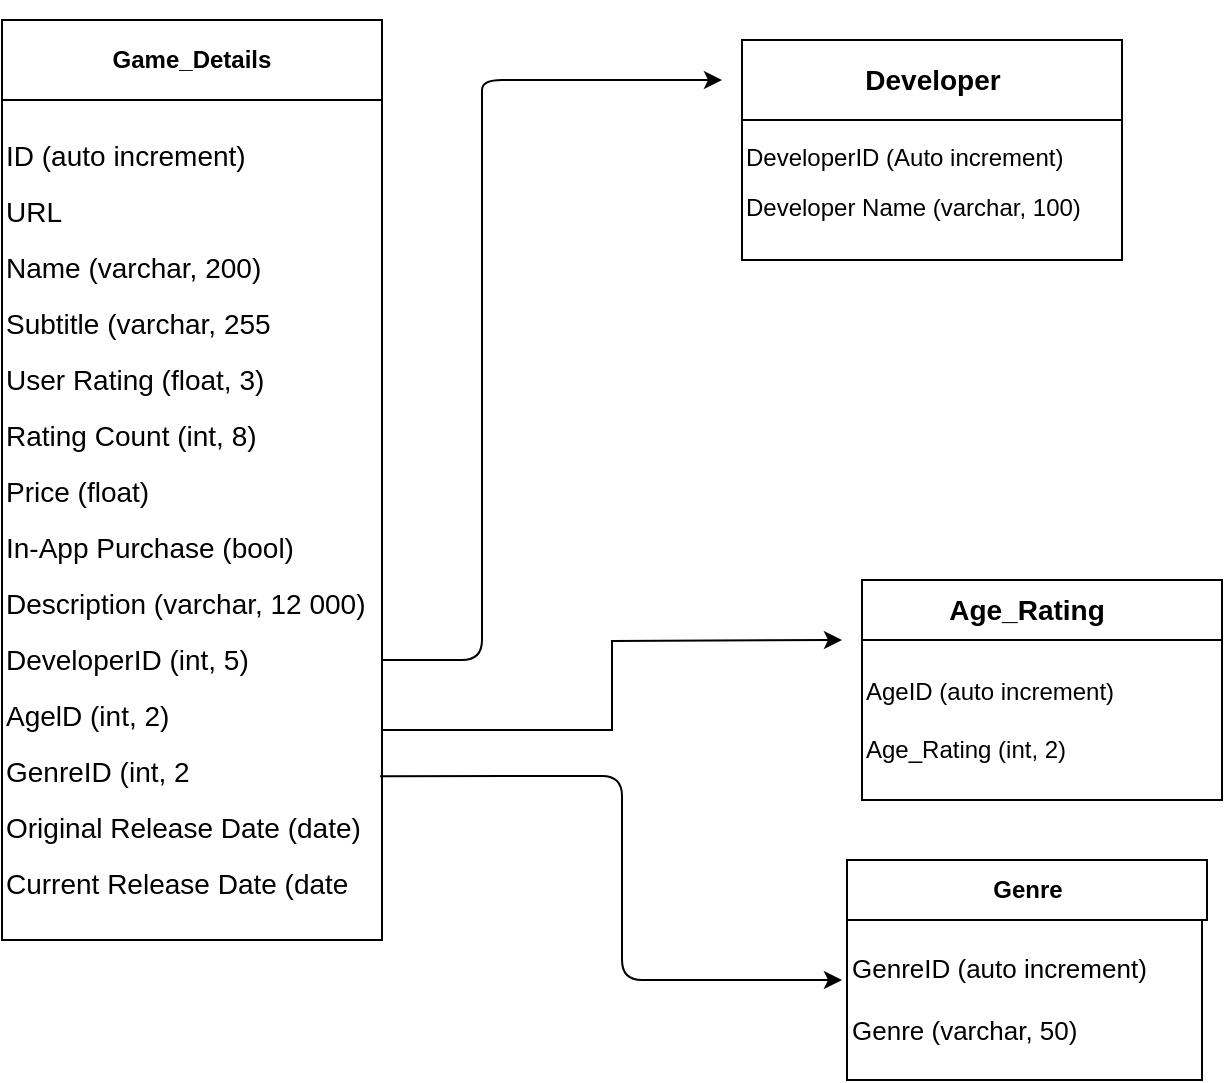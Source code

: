 <mxfile version="13.5.9" type="device"><diagram id="RGltankTByyvD5OQ4tGw" name="Page-1"><mxGraphModel dx="935" dy="1025" grid="1" gridSize="10" guides="1" tooltips="1" connect="1" arrows="1" fold="1" page="1" pageScale="1" pageWidth="850" pageHeight="1100" math="0" shadow="0"><root><mxCell id="0"/><mxCell id="1" parent="0"/><mxCell id="CPx0aG0RMYTq9aYCGLc2-19" value="AgeID (auto increment)&lt;br&gt;&lt;br&gt;Age_Rating (int, 2)" style="rounded=0;whiteSpace=wrap;html=1;align=left;" vertex="1" parent="1"><mxGeometry x="470" y="560" width="180" height="80" as="geometry"/></mxCell><mxCell id="CPx0aG0RMYTq9aYCGLc2-1" value="" style="rounded=0;whiteSpace=wrap;html=1;" vertex="1" parent="1"><mxGeometry x="40" y="250" width="190" height="40" as="geometry"/></mxCell><mxCell id="CPx0aG0RMYTq9aYCGLc2-2" value="&lt;b&gt;Game_Details&lt;/b&gt;" style="text;html=1;strokeColor=none;fillColor=none;align=center;verticalAlign=middle;whiteSpace=wrap;rounded=0;" vertex="1" parent="1"><mxGeometry x="40" y="240" width="190" height="60" as="geometry"/></mxCell><mxCell id="CPx0aG0RMYTq9aYCGLc2-16" style="edgeStyle=orthogonalEdgeStyle;rounded=0;orthogonalLoop=1;jettySize=auto;html=1;exitX=1;exitY=0.75;exitDx=0;exitDy=0;" edge="1" parent="1" source="CPx0aG0RMYTq9aYCGLc2-4"><mxGeometry relative="1" as="geometry"><mxPoint x="460" y="560" as="targetPoint"/></mxGeometry></mxCell><mxCell id="CPx0aG0RMYTq9aYCGLc2-4" value="&lt;p style=&quot;line-height: 100% ; font-size: 14px&quot;&gt;&lt;font style=&quot;font-size: 14px&quot;&gt;ID (auto increment)&lt;br&gt;&lt;br&gt;URL&lt;/font&gt;&lt;/p&gt;&lt;p style=&quot;line-height: 100% ; font-size: 14px&quot;&gt;&lt;font style=&quot;font-size: 14px&quot;&gt;Name (varchar, 200)&lt;/font&gt;&lt;/p&gt;&lt;p style=&quot;line-height: 100% ; font-size: 14px&quot;&gt;&lt;font style=&quot;font-size: 14px&quot;&gt;Subtitle (varchar, 255&lt;/font&gt;&lt;/p&gt;&lt;p style=&quot;line-height: 100% ; font-size: 14px&quot;&gt;&lt;font style=&quot;font-size: 14px&quot;&gt;User Rating (float, 3)&lt;/font&gt;&lt;/p&gt;&lt;p style=&quot;line-height: 100% ; font-size: 14px&quot;&gt;&lt;font style=&quot;font-size: 14px&quot;&gt;Rating Count (int, 8)&lt;/font&gt;&lt;/p&gt;&lt;p style=&quot;line-height: 100% ; font-size: 14px&quot;&gt;&lt;font style=&quot;font-size: 14px&quot;&gt;Price (float)&lt;/font&gt;&lt;/p&gt;&lt;p style=&quot;line-height: 100% ; font-size: 14px&quot;&gt;&lt;font style=&quot;font-size: 14px&quot;&gt;In-App Purchase (bool)&lt;/font&gt;&lt;/p&gt;&lt;p style=&quot;line-height: 100% ; font-size: 14px&quot;&gt;&lt;font style=&quot;font-size: 14px&quot;&gt;Description (varchar, 12 000)&lt;/font&gt;&lt;/p&gt;&lt;p style=&quot;line-height: 100% ; font-size: 14px&quot;&gt;&lt;font style=&quot;font-size: 14px&quot;&gt;DeveloperID (int, 5)&lt;/font&gt;&lt;/p&gt;&lt;p style=&quot;line-height: 100% ; font-size: 14px&quot;&gt;&lt;font style=&quot;font-size: 14px&quot;&gt;AgelD (int, 2)&lt;/font&gt;&lt;/p&gt;&lt;p style=&quot;line-height: 100% ; font-size: 14px&quot;&gt;&lt;font style=&quot;font-size: 14px&quot;&gt;GenreID (int, 2&lt;/font&gt;&lt;/p&gt;&lt;p style=&quot;line-height: 100% ; font-size: 14px&quot;&gt;&lt;font style=&quot;font-size: 14px&quot;&gt;Original Release Date (date)&lt;/font&gt;&lt;/p&gt;&lt;p style=&quot;line-height: 100% ; font-size: 14px&quot;&gt;&lt;font style=&quot;font-size: 14px&quot;&gt;Current Release Date (date&lt;/font&gt;&lt;/p&gt;" style="rounded=0;whiteSpace=wrap;html=1;align=left;verticalAlign=top;" vertex="1" parent="1"><mxGeometry x="40" y="290" width="190" height="420" as="geometry"/></mxCell><mxCell id="CPx0aG0RMYTq9aYCGLc2-8" value="" style="endArrow=none;html=1;" edge="1" parent="1"><mxGeometry width="50" height="50" relative="1" as="geometry"><mxPoint x="230" y="570" as="sourcePoint"/><mxPoint x="350" y="280" as="targetPoint"/><Array as="points"><mxPoint x="280" y="570"/><mxPoint x="280" y="420"/><mxPoint x="280" y="340"/><mxPoint x="280" y="300"/><mxPoint x="280" y="280"/></Array></mxGeometry></mxCell><mxCell id="CPx0aG0RMYTq9aYCGLc2-10" value="" style="endArrow=classic;html=1;" edge="1" parent="1"><mxGeometry width="50" height="50" relative="1" as="geometry"><mxPoint x="350" y="280" as="sourcePoint"/><mxPoint x="400" y="280" as="targetPoint"/></mxGeometry></mxCell><mxCell id="CPx0aG0RMYTq9aYCGLc2-11" value="" style="rounded=0;whiteSpace=wrap;html=1;" vertex="1" parent="1"><mxGeometry x="410" y="260" width="190" height="40" as="geometry"/></mxCell><mxCell id="CPx0aG0RMYTq9aYCGLc2-12" value="&lt;b&gt;&lt;font style=&quot;font-size: 14px&quot;&gt;Developer&lt;/font&gt;&lt;/b&gt;" style="text;html=1;strokeColor=none;fillColor=none;align=center;verticalAlign=middle;whiteSpace=wrap;rounded=0;" vertex="1" parent="1"><mxGeometry x="457.5" y="270" width="95" height="20" as="geometry"/></mxCell><mxCell id="CPx0aG0RMYTq9aYCGLc2-13" value="&lt;span style=&quot;line-height: 210%&quot;&gt;DeveloperID (Auto increment)&lt;br&gt;Developer Name (varchar, 100)&lt;/span&gt;" style="rounded=0;whiteSpace=wrap;html=1;verticalAlign=top;align=left;" vertex="1" parent="1"><mxGeometry x="410" y="300" width="190" height="70" as="geometry"/></mxCell><mxCell id="CPx0aG0RMYTq9aYCGLc2-17" value="" style="rounded=0;whiteSpace=wrap;html=1;align=left;" vertex="1" parent="1"><mxGeometry x="470" y="530" width="180" height="30" as="geometry"/></mxCell><mxCell id="CPx0aG0RMYTq9aYCGLc2-18" value="&lt;b&gt;&lt;font style=&quot;font-size: 14px&quot;&gt;Age_Rating&lt;/font&gt;&lt;/b&gt;" style="text;html=1;strokeColor=none;fillColor=none;align=center;verticalAlign=middle;whiteSpace=wrap;rounded=0;" vertex="1" parent="1"><mxGeometry x="470" y="530" width="165" height="30" as="geometry"/></mxCell><mxCell id="CPx0aG0RMYTq9aYCGLc2-21" value="" style="endArrow=classic;html=1;exitX=0.995;exitY=0.805;exitDx=0;exitDy=0;exitPerimeter=0;" edge="1" parent="1" source="CPx0aG0RMYTq9aYCGLc2-4"><mxGeometry width="50" height="50" relative="1" as="geometry"><mxPoint x="280" y="660" as="sourcePoint"/><mxPoint x="460" y="730" as="targetPoint"/><Array as="points"><mxPoint x="350" y="628"/><mxPoint x="350" y="730"/><mxPoint x="400" y="730"/></Array></mxGeometry></mxCell><mxCell id="CPx0aG0RMYTq9aYCGLc2-23" value="&lt;b&gt;Genre&lt;/b&gt;" style="rounded=0;whiteSpace=wrap;html=1;align=center;" vertex="1" parent="1"><mxGeometry x="462.5" y="670" width="180" height="30" as="geometry"/></mxCell><mxCell id="CPx0aG0RMYTq9aYCGLc2-26" value="&lt;font style=&quot;font-size: 13px&quot;&gt;GenreID (auto increment)&lt;br&gt;&lt;br&gt;Genre (varchar, 50)&lt;/font&gt;" style="rounded=0;whiteSpace=wrap;html=1;align=left;" vertex="1" parent="1"><mxGeometry x="462.5" y="700" width="177.5" height="80" as="geometry"/></mxCell></root></mxGraphModel></diagram></mxfile>